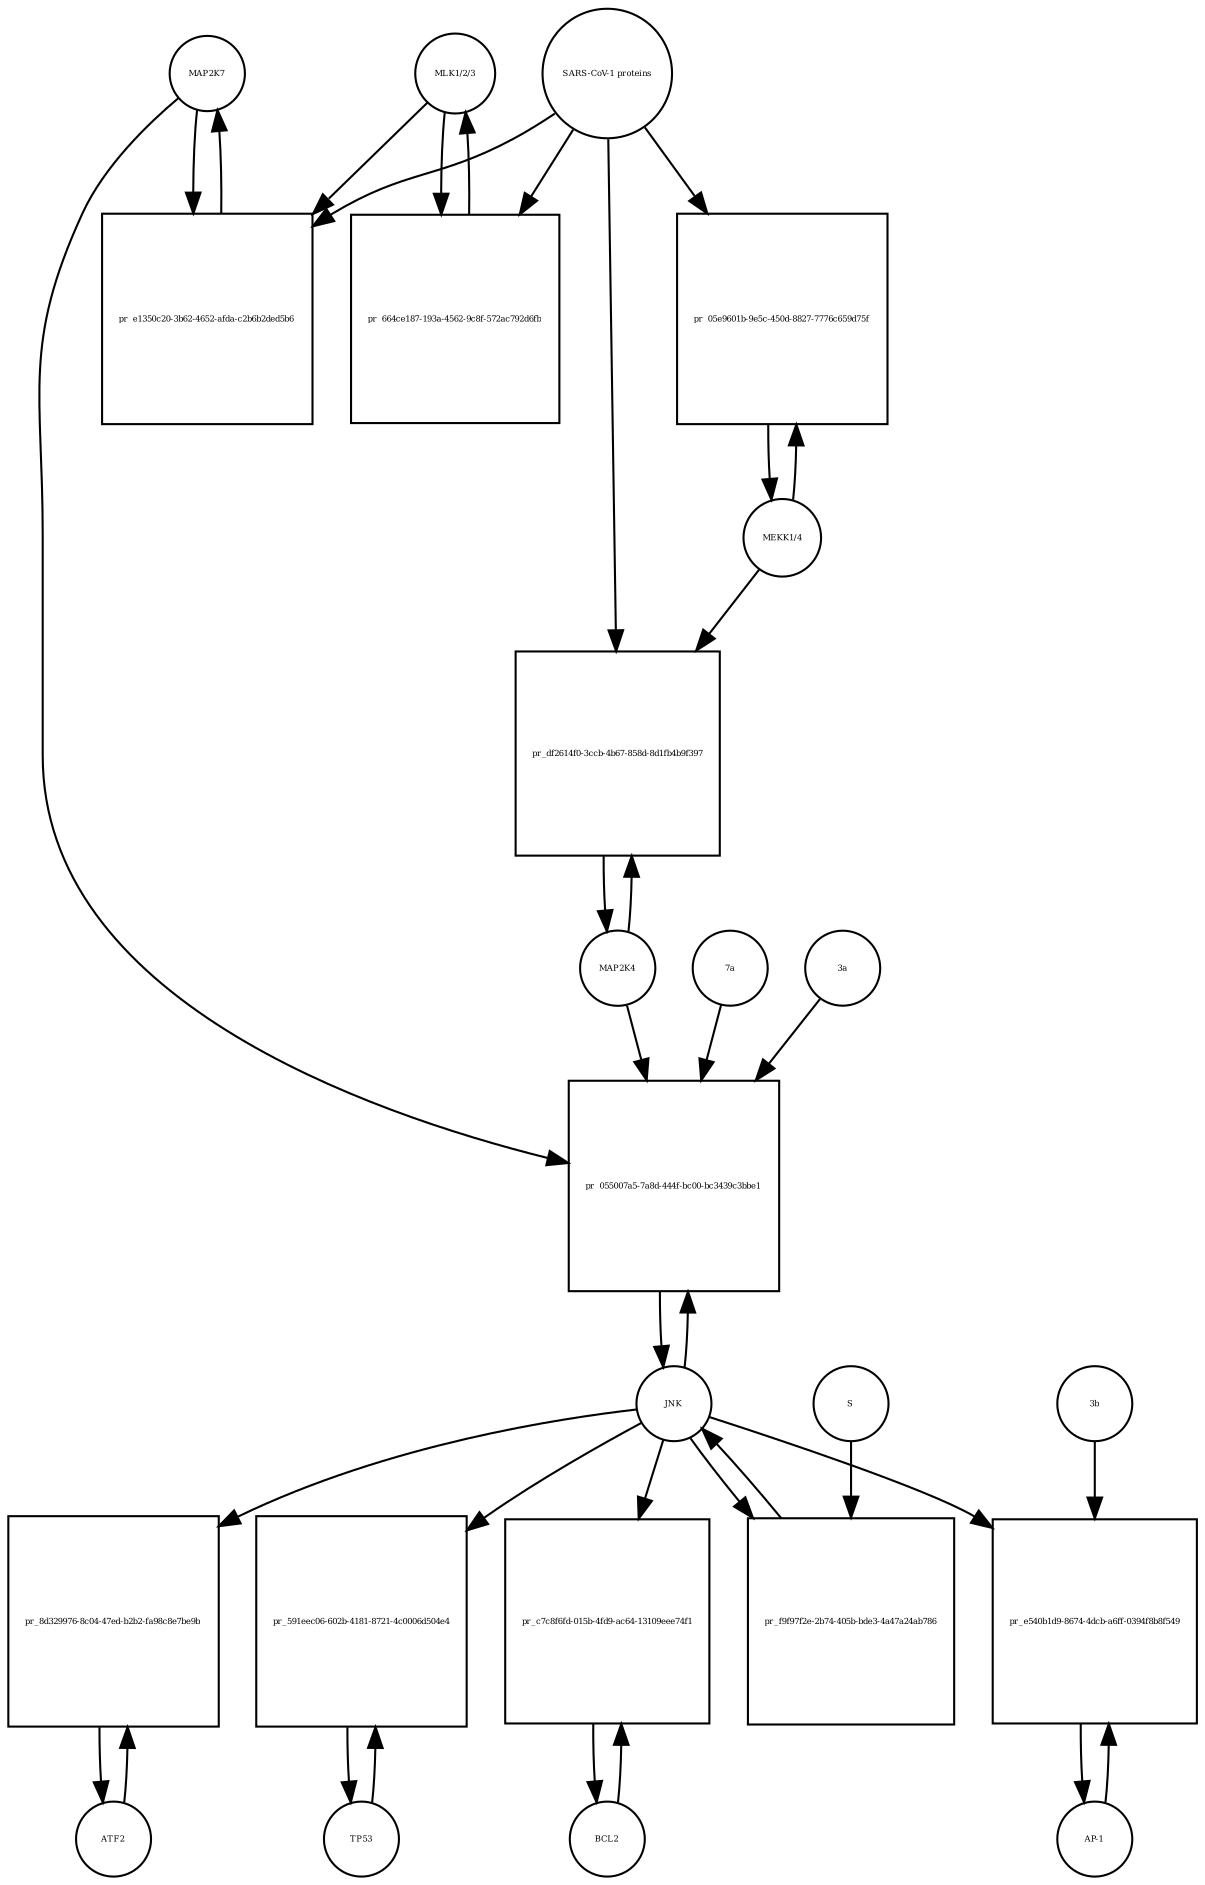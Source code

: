 strict digraph  {
MAP2K7 [annotation=urn_miriam_ncbigene_5609, bipartite=0, cls=macromolecule, fontsize=4, label=MAP2K7, shape=circle];
"pr_e1350c20-3b62-4652-afda-c2b6b2ded5b6" [annotation="", bipartite=1, cls=process, fontsize=4, label="pr_e1350c20-3b62-4652-afda-c2b6b2ded5b6", shape=square];
"MLK1/2/3" [annotation="", bipartite=0, cls=complex, fontsize=4, label="MLK1/2/3", shape=circle];
"SARS-CoV-1 proteins" [annotation="", bipartite=0, cls=complex, fontsize=4, label="SARS-CoV-1 proteins", shape=circle];
"pr_664ce187-193a-4562-9c8f-572ac792d6fb" [annotation="", bipartite=1, cls=process, fontsize=4, label="pr_664ce187-193a-4562-9c8f-572ac792d6fb", shape=square];
ATF2 [annotation=urn_miriam_ncbigene_1386, bipartite=0, cls=macromolecule, fontsize=4, label=ATF2, shape=circle];
"pr_8d329976-8c04-47ed-b2b2-fa98c8e7be9b" [annotation="", bipartite=1, cls=process, fontsize=4, label="pr_8d329976-8c04-47ed-b2b2-fa98c8e7be9b", shape=square];
JNK [annotation="", bipartite=0, cls=complex, fontsize=4, label=JNK, shape=circle];
TP53 [annotation=urn_miriam_ncbigene_7157, bipartite=0, cls=macromolecule, fontsize=4, label=TP53, shape=circle];
"pr_591eec06-602b-4181-8721-4c0006d504e4" [annotation="", bipartite=1, cls=process, fontsize=4, label="pr_591eec06-602b-4181-8721-4c0006d504e4", shape=square];
BCL2 [annotation=urn_miriam_ncbigene_596, bipartite=0, cls=macromolecule, fontsize=4, label=BCL2, shape=circle];
"pr_c7c8f6fd-015b-4fd9-ac64-13109eee74f1" [annotation="", bipartite=1, cls=process, fontsize=4, label="pr_c7c8f6fd-015b-4fd9-ac64-13109eee74f1", shape=square];
"AP-1" [annotation="", bipartite=0, cls=complex, fontsize=4, label="AP-1", shape=circle];
"pr_e540b1d9-8674-4dcb-a6ff-0394f8b8f549" [annotation="", bipartite=1, cls=process, fontsize=4, label="pr_e540b1d9-8674-4dcb-a6ff-0394f8b8f549", shape=square];
"3b" [annotation="", bipartite=0, cls=macromolecule, fontsize=4, label="3b", shape=circle];
"MEKK1/4" [annotation="", bipartite=0, cls=complex, fontsize=4, label="MEKK1/4", shape=circle];
"pr_05e9601b-9e5c-450d-8827-7776c659d75f" [annotation="", bipartite=1, cls=process, fontsize=4, label="pr_05e9601b-9e5c-450d-8827-7776c659d75f", shape=square];
MAP2K4 [annotation=urn_miriam_ncbigene_6416, bipartite=0, cls=macromolecule, fontsize=4, label=MAP2K4, shape=circle];
"pr_df2614f0-3ccb-4b67-858d-8d1fb4b9f397" [annotation="", bipartite=1, cls=process, fontsize=4, label="pr_df2614f0-3ccb-4b67-858d-8d1fb4b9f397", shape=square];
"pr_055007a5-7a8d-444f-bc00-bc3439c3bbe1" [annotation="", bipartite=1, cls=process, fontsize=4, label="pr_055007a5-7a8d-444f-bc00-bc3439c3bbe1", shape=square];
"7a" [annotation="", bipartite=0, cls=macromolecule, fontsize=4, label="7a", shape=circle];
"3a" [annotation="", bipartite=0, cls=macromolecule, fontsize=4, label="3a", shape=circle];
"pr_f9f97f2e-2b74-405b-bde3-4a47a24ab786" [annotation="", bipartite=1, cls=process, fontsize=4, label="pr_f9f97f2e-2b74-405b-bde3-4a47a24ab786", shape=square];
S [annotation="", bipartite=0, cls=macromolecule, fontsize=4, label=S, shape=circle];
MAP2K7 -> "pr_e1350c20-3b62-4652-afda-c2b6b2ded5b6"  [annotation="", interaction_type=consumption];
MAP2K7 -> "pr_055007a5-7a8d-444f-bc00-bc3439c3bbe1"  [annotation="urn_miriam_pubmed_17141229|urn_miriam_taxonomy_694009|urn_miriam_taxonomy_392815", interaction_type=stimulation];
"pr_e1350c20-3b62-4652-afda-c2b6b2ded5b6" -> MAP2K7  [annotation="", interaction_type=production];
"MLK1/2/3" -> "pr_e1350c20-3b62-4652-afda-c2b6b2ded5b6"  [annotation="urn_miriam_pubmed_31226023|urn_miriam_taxonomy_694009|urn_miriam_taxonomy_392815", interaction_type=stimulation];
"MLK1/2/3" -> "pr_664ce187-193a-4562-9c8f-572ac792d6fb"  [annotation="", interaction_type=consumption];
"SARS-CoV-1 proteins" -> "pr_e1350c20-3b62-4652-afda-c2b6b2ded5b6"  [annotation="urn_miriam_pubmed_31226023|urn_miriam_taxonomy_694009|urn_miriam_taxonomy_392815", interaction_type=stimulation];
"SARS-CoV-1 proteins" -> "pr_664ce187-193a-4562-9c8f-572ac792d6fb"  [annotation="urn_miriam_taxonomy_694009|urn_miriam_pubmed_31226023|urn_miriam_taxonomy_392815", interaction_type=stimulation];
"SARS-CoV-1 proteins" -> "pr_05e9601b-9e5c-450d-8827-7776c659d75f"  [annotation="urn_miriam_pubmed_31226023|urn_miriam_taxonomy_694009|urn_miriam_taxonomy_392815", interaction_type=stimulation];
"SARS-CoV-1 proteins" -> "pr_df2614f0-3ccb-4b67-858d-8d1fb4b9f397"  [annotation="urn_miriam_pubmed_31226023|urn_miriam_taxonomy_694009|urn_miriam_taxonomy_392815", interaction_type=stimulation];
"pr_664ce187-193a-4562-9c8f-572ac792d6fb" -> "MLK1/2/3"  [annotation="", interaction_type=production];
ATF2 -> "pr_8d329976-8c04-47ed-b2b2-fa98c8e7be9b"  [annotation="", interaction_type=consumption];
"pr_8d329976-8c04-47ed-b2b2-fa98c8e7be9b" -> ATF2  [annotation="", interaction_type=production];
JNK -> "pr_8d329976-8c04-47ed-b2b2-fa98c8e7be9b"  [annotation=urn_miriam_pubmed_7824938, interaction_type=stimulation];
JNK -> "pr_591eec06-602b-4181-8721-4c0006d504e4"  [annotation=urn_miriam_pubmed_9724739, interaction_type=stimulation];
JNK -> "pr_c7c8f6fd-015b-4fd9-ac64-13109eee74f1"  [annotation=urn_miriam_pubmed_10567572, interaction_type=stimulation];
JNK -> "pr_e540b1d9-8674-4dcb-a6ff-0394f8b8f549"  [annotation="urn_miriam_pubmed_21561061|urn_miriam_taxonomy_694009", interaction_type=stimulation];
JNK -> "pr_055007a5-7a8d-444f-bc00-bc3439c3bbe1"  [annotation="", interaction_type=consumption];
JNK -> "pr_f9f97f2e-2b74-405b-bde3-4a47a24ab786"  [annotation="", interaction_type=consumption];
TP53 -> "pr_591eec06-602b-4181-8721-4c0006d504e4"  [annotation="", interaction_type=consumption];
"pr_591eec06-602b-4181-8721-4c0006d504e4" -> TP53  [annotation="", interaction_type=production];
BCL2 -> "pr_c7c8f6fd-015b-4fd9-ac64-13109eee74f1"  [annotation="", interaction_type=consumption];
"pr_c7c8f6fd-015b-4fd9-ac64-13109eee74f1" -> BCL2  [annotation="", interaction_type=production];
"AP-1" -> "pr_e540b1d9-8674-4dcb-a6ff-0394f8b8f549"  [annotation="", interaction_type=consumption];
"pr_e540b1d9-8674-4dcb-a6ff-0394f8b8f549" -> "AP-1"  [annotation="", interaction_type=production];
"3b" -> "pr_e540b1d9-8674-4dcb-a6ff-0394f8b8f549"  [annotation="urn_miriam_pubmed_21561061|urn_miriam_taxonomy_694009", interaction_type=stimulation];
"MEKK1/4" -> "pr_05e9601b-9e5c-450d-8827-7776c659d75f"  [annotation="", interaction_type=consumption];
"MEKK1/4" -> "pr_df2614f0-3ccb-4b67-858d-8d1fb4b9f397"  [annotation="urn_miriam_pubmed_31226023|urn_miriam_taxonomy_694009|urn_miriam_taxonomy_392815", interaction_type=stimulation];
"pr_05e9601b-9e5c-450d-8827-7776c659d75f" -> "MEKK1/4"  [annotation="", interaction_type=production];
MAP2K4 -> "pr_df2614f0-3ccb-4b67-858d-8d1fb4b9f397"  [annotation="", interaction_type=consumption];
MAP2K4 -> "pr_055007a5-7a8d-444f-bc00-bc3439c3bbe1"  [annotation="urn_miriam_pubmed_17141229|urn_miriam_taxonomy_694009|urn_miriam_taxonomy_392815", interaction_type=stimulation];
"pr_df2614f0-3ccb-4b67-858d-8d1fb4b9f397" -> MAP2K4  [annotation="", interaction_type=production];
"pr_055007a5-7a8d-444f-bc00-bc3439c3bbe1" -> JNK  [annotation="", interaction_type=production];
"7a" -> "pr_055007a5-7a8d-444f-bc00-bc3439c3bbe1"  [annotation="urn_miriam_pubmed_17141229|urn_miriam_taxonomy_694009|urn_miriam_taxonomy_392815", interaction_type=stimulation];
"3a" -> "pr_055007a5-7a8d-444f-bc00-bc3439c3bbe1"  [annotation="urn_miriam_pubmed_17141229|urn_miriam_taxonomy_694009|urn_miriam_taxonomy_392815", interaction_type=stimulation];
"pr_f9f97f2e-2b74-405b-bde3-4a47a24ab786" -> JNK  [annotation="", interaction_type=production];
S -> "pr_f9f97f2e-2b74-405b-bde3-4a47a24ab786"  [annotation="urn_miriam_pubmed_17267381|urn_miriam_taxonomy_694009|urn_miriam_taxonomy_392815", interaction_type=stimulation];
}
